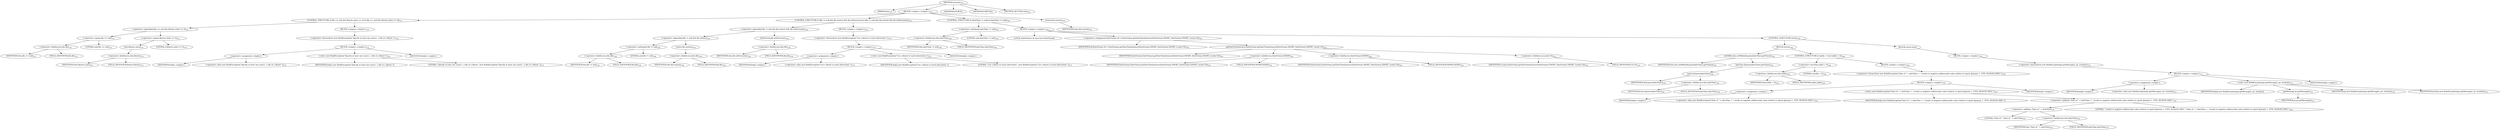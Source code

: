 digraph "execute" {  
"108" [label = <(METHOD,execute)<SUB>130</SUB>> ]
"10" [label = <(PARAM,this)<SUB>130</SUB>> ]
"109" [label = <(BLOCK,&lt;empty&gt;,&lt;empty&gt;)<SUB>130</SUB>> ]
"110" [label = <(CONTROL_STRUCTURE,if (file == null &amp;&amp; filesets.size() == 0),if (file == null &amp;&amp; filesets.size() == 0))<SUB>131</SUB>> ]
"111" [label = <(&lt;operator&gt;.logicalAnd,file == null &amp;&amp; filesets.size() == 0)<SUB>131</SUB>> ]
"112" [label = <(&lt;operator&gt;.equals,file == null)<SUB>131</SUB>> ]
"113" [label = <(&lt;operator&gt;.fieldAccess,this.file)<SUB>131</SUB>> ]
"114" [label = <(IDENTIFIER,this,file == null)<SUB>131</SUB>> ]
"115" [label = <(FIELD_IDENTIFIER,file,file)<SUB>131</SUB>> ]
"116" [label = <(LITERAL,null,file == null)<SUB>131</SUB>> ]
"117" [label = <(&lt;operator&gt;.equals,filesets.size() == 0)<SUB>131</SUB>> ]
"118" [label = <(size,filesets.size())<SUB>131</SUB>> ]
"119" [label = <(&lt;operator&gt;.fieldAccess,this.filesets)<SUB>131</SUB>> ]
"120" [label = <(IDENTIFIER,this,filesets.size())<SUB>131</SUB>> ]
"121" [label = <(FIELD_IDENTIFIER,filesets,filesets)<SUB>131</SUB>> ]
"122" [label = <(LITERAL,0,filesets.size() == 0)<SUB>131</SUB>> ]
"123" [label = <(BLOCK,&lt;empty&gt;,&lt;empty&gt;)<SUB>131</SUB>> ]
"124" [label = <(&lt;operator&gt;.throw,throw new BuildException(&quot;Specify at least one source - a file or a fileset.&quot;);)<SUB>132</SUB>> ]
"125" [label = <(BLOCK,&lt;empty&gt;,&lt;empty&gt;)<SUB>133</SUB>> ]
"126" [label = <(&lt;operator&gt;.assignment,&lt;empty&gt;)> ]
"127" [label = <(IDENTIFIER,$obj1,&lt;empty&gt;)> ]
"128" [label = <(&lt;operator&gt;.alloc,new BuildException(&quot;Specify at least one source - a file or a fileset.&quot;))<SUB>133</SUB>> ]
"129" [label = <(&lt;init&gt;,new BuildException(&quot;Specify at least one source - a file or a fileset.&quot;))<SUB>133</SUB>> ]
"130" [label = <(IDENTIFIER,$obj1,new BuildException(&quot;Specify at least one source - a file or a fileset.&quot;))> ]
"131" [label = <(LITERAL,&quot;Specify at least one source - a file or a fileset.&quot;,new BuildException(&quot;Specify at least one source - a file or a fileset.&quot;))<SUB>133</SUB>> ]
"132" [label = <(IDENTIFIER,$obj1,&lt;empty&gt;)> ]
"133" [label = <(CONTROL_STRUCTURE,if (file != null &amp;&amp; file.exists() &amp;&amp; file.isDirectory()),if (file != null &amp;&amp; file.exists() &amp;&amp; file.isDirectory()))<SUB>136</SUB>> ]
"134" [label = <(&lt;operator&gt;.logicalAnd,file != null &amp;&amp; file.exists() &amp;&amp; file.isDirectory())<SUB>136</SUB>> ]
"135" [label = <(&lt;operator&gt;.logicalAnd,file != null &amp;&amp; file.exists())<SUB>136</SUB>> ]
"136" [label = <(&lt;operator&gt;.notEquals,file != null)<SUB>136</SUB>> ]
"137" [label = <(&lt;operator&gt;.fieldAccess,this.file)<SUB>136</SUB>> ]
"138" [label = <(IDENTIFIER,this,file != null)<SUB>136</SUB>> ]
"139" [label = <(FIELD_IDENTIFIER,file,file)<SUB>136</SUB>> ]
"140" [label = <(LITERAL,null,file != null)<SUB>136</SUB>> ]
"141" [label = <(exists,file.exists())<SUB>136</SUB>> ]
"142" [label = <(&lt;operator&gt;.fieldAccess,this.file)<SUB>136</SUB>> ]
"143" [label = <(IDENTIFIER,this,file.exists())<SUB>136</SUB>> ]
"144" [label = <(FIELD_IDENTIFIER,file,file)<SUB>136</SUB>> ]
"145" [label = <(isDirectory,file.isDirectory())<SUB>136</SUB>> ]
"146" [label = <(&lt;operator&gt;.fieldAccess,this.file)<SUB>136</SUB>> ]
"147" [label = <(IDENTIFIER,this,file.isDirectory())<SUB>136</SUB>> ]
"148" [label = <(FIELD_IDENTIFIER,file,file)<SUB>136</SUB>> ]
"149" [label = <(BLOCK,&lt;empty&gt;,&lt;empty&gt;)<SUB>136</SUB>> ]
"150" [label = <(&lt;operator&gt;.throw,throw new BuildException(&quot;Use a fileset to touch directories.&quot;);)<SUB>137</SUB>> ]
"151" [label = <(BLOCK,&lt;empty&gt;,&lt;empty&gt;)<SUB>137</SUB>> ]
"152" [label = <(&lt;operator&gt;.assignment,&lt;empty&gt;)> ]
"153" [label = <(IDENTIFIER,$obj2,&lt;empty&gt;)> ]
"154" [label = <(&lt;operator&gt;.alloc,new BuildException(&quot;Use a fileset to touch directories.&quot;))<SUB>137</SUB>> ]
"155" [label = <(&lt;init&gt;,new BuildException(&quot;Use a fileset to touch directories.&quot;))<SUB>137</SUB>> ]
"156" [label = <(IDENTIFIER,$obj2,new BuildException(&quot;Use a fileset to touch directories.&quot;))> ]
"157" [label = <(LITERAL,&quot;Use a fileset to touch directories.&quot;,new BuildException(&quot;Use a fileset to touch directories.&quot;))<SUB>137</SUB>> ]
"158" [label = <(IDENTIFIER,$obj2,&lt;empty&gt;)> ]
"159" [label = <(CONTROL_STRUCTURE,if (dateTime != null),if (dateTime != null))<SUB>140</SUB>> ]
"160" [label = <(&lt;operator&gt;.notEquals,dateTime != null)<SUB>140</SUB>> ]
"161" [label = <(&lt;operator&gt;.fieldAccess,this.dateTime)<SUB>140</SUB>> ]
"162" [label = <(IDENTIFIER,this,dateTime != null)<SUB>140</SUB>> ]
"163" [label = <(FIELD_IDENTIFIER,dateTime,dateTime)<SUB>140</SUB>> ]
"164" [label = <(LITERAL,null,dateTime != null)<SUB>140</SUB>> ]
"165" [label = <(BLOCK,&lt;empty&gt;,&lt;empty&gt;)<SUB>140</SUB>> ]
"166" [label = <(LOCAL,DateFormat df: java.text.DateFormat)> ]
"167" [label = <(&lt;operator&gt;.assignment,DateFormat df = DateFormat.getDateTimeInstance(DateFormat.SHORT, DateFormat.SHORT, Locale.US))<SUB>141</SUB>> ]
"168" [label = <(IDENTIFIER,df,DateFormat df = DateFormat.getDateTimeInstance(DateFormat.SHORT, DateFormat.SHORT, Locale.US))<SUB>141</SUB>> ]
"169" [label = <(getDateTimeInstance,DateFormat.getDateTimeInstance(DateFormat.SHORT, DateFormat.SHORT, Locale.US))<SUB>141</SUB>> ]
"170" [label = <(IDENTIFIER,DateFormat,DateFormat.getDateTimeInstance(DateFormat.SHORT, DateFormat.SHORT, Locale.US))<SUB>141</SUB>> ]
"171" [label = <(&lt;operator&gt;.fieldAccess,DateFormat.SHORT)<SUB>141</SUB>> ]
"172" [label = <(IDENTIFIER,DateFormat,DateFormat.getDateTimeInstance(DateFormat.SHORT, DateFormat.SHORT, Locale.US))<SUB>141</SUB>> ]
"173" [label = <(FIELD_IDENTIFIER,SHORT,SHORT)<SUB>141</SUB>> ]
"174" [label = <(&lt;operator&gt;.fieldAccess,DateFormat.SHORT)<SUB>142</SUB>> ]
"175" [label = <(IDENTIFIER,DateFormat,DateFormat.getDateTimeInstance(DateFormat.SHORT, DateFormat.SHORT, Locale.US))<SUB>142</SUB>> ]
"176" [label = <(FIELD_IDENTIFIER,SHORT,SHORT)<SUB>142</SUB>> ]
"177" [label = <(&lt;operator&gt;.fieldAccess,Locale.US)<SUB>143</SUB>> ]
"178" [label = <(IDENTIFIER,Locale,DateFormat.getDateTimeInstance(DateFormat.SHORT, DateFormat.SHORT, Locale.US))<SUB>143</SUB>> ]
"179" [label = <(FIELD_IDENTIFIER,US,US)<SUB>143</SUB>> ]
"180" [label = <(CONTROL_STRUCTURE,try,try)<SUB>144</SUB>> ]
"181" [label = <(BLOCK,try,try)<SUB>144</SUB>> ]
"182" [label = <(setMillis,this.setMillis(df.parse(dateTime).getTime()))<SUB>145</SUB>> ]
"9" [label = <(IDENTIFIER,this,this.setMillis(df.parse(dateTime).getTime()))<SUB>145</SUB>> ]
"183" [label = <(getTime,df.parse(dateTime).getTime())<SUB>145</SUB>> ]
"184" [label = <(parse,df.parse(dateTime))<SUB>145</SUB>> ]
"185" [label = <(IDENTIFIER,df,df.parse(dateTime))<SUB>145</SUB>> ]
"186" [label = <(&lt;operator&gt;.fieldAccess,this.dateTime)<SUB>145</SUB>> ]
"187" [label = <(IDENTIFIER,this,df.parse(dateTime))<SUB>145</SUB>> ]
"188" [label = <(FIELD_IDENTIFIER,dateTime,dateTime)<SUB>145</SUB>> ]
"189" [label = <(CONTROL_STRUCTURE,if (millis &lt; 0),if (millis &lt; 0))<SUB>146</SUB>> ]
"190" [label = <(&lt;operator&gt;.lessThan,millis &lt; 0)<SUB>146</SUB>> ]
"191" [label = <(&lt;operator&gt;.fieldAccess,this.millis)<SUB>146</SUB>> ]
"192" [label = <(IDENTIFIER,this,millis &lt; 0)<SUB>146</SUB>> ]
"193" [label = <(FIELD_IDENTIFIER,millis,millis)<SUB>146</SUB>> ]
"194" [label = <(LITERAL,0,millis &lt; 0)<SUB>146</SUB>> ]
"195" [label = <(BLOCK,&lt;empty&gt;,&lt;empty&gt;)<SUB>146</SUB>> ]
"196" [label = <(&lt;operator&gt;.throw,throw new BuildException(&quot;Date of &quot; + dateTime + &quot; results in negative milliseconds value relative to epoch (January 1, 1970, 00:00:00 GMT).&quot;);)<SUB>147</SUB>> ]
"197" [label = <(BLOCK,&lt;empty&gt;,&lt;empty&gt;)<SUB>147</SUB>> ]
"198" [label = <(&lt;operator&gt;.assignment,&lt;empty&gt;)> ]
"199" [label = <(IDENTIFIER,$obj3,&lt;empty&gt;)> ]
"200" [label = <(&lt;operator&gt;.alloc,new BuildException(&quot;Date of &quot; + dateTime + &quot; results in negative milliseconds value relative to epoch (January 1, 1970, 00:00:00 GMT).&quot;))<SUB>147</SUB>> ]
"201" [label = <(&lt;init&gt;,new BuildException(&quot;Date of &quot; + dateTime + &quot; results in negative milliseconds value relative to epoch (January 1, 1970, 00:00:00 GMT).&quot;))<SUB>147</SUB>> ]
"202" [label = <(IDENTIFIER,$obj3,new BuildException(&quot;Date of &quot; + dateTime + &quot; results in negative milliseconds value relative to epoch (January 1, 1970, 00:00:00 GMT).&quot;))> ]
"203" [label = <(&lt;operator&gt;.addition,&quot;Date of &quot; + dateTime + &quot; results in negative milliseconds value relative to epoch (January 1, 1970, 00:00:00 GMT).&quot;)<SUB>147</SUB>> ]
"204" [label = <(&lt;operator&gt;.addition,&quot;Date of &quot; + dateTime)<SUB>147</SUB>> ]
"205" [label = <(LITERAL,&quot;Date of &quot;,&quot;Date of &quot; + dateTime)<SUB>147</SUB>> ]
"206" [label = <(&lt;operator&gt;.fieldAccess,this.dateTime)<SUB>147</SUB>> ]
"207" [label = <(IDENTIFIER,this,&quot;Date of &quot; + dateTime)<SUB>147</SUB>> ]
"208" [label = <(FIELD_IDENTIFIER,dateTime,dateTime)<SUB>147</SUB>> ]
"209" [label = <(LITERAL,&quot; results in negative milliseconds value relative to epoch (January 1, 1970, 00:00:00 GMT).&quot;,&quot;Date of &quot; + dateTime + &quot; results in negative milliseconds value relative to epoch (January 1, 1970, 00:00:00 GMT).&quot;)<SUB>148</SUB>> ]
"210" [label = <(IDENTIFIER,$obj3,&lt;empty&gt;)> ]
"211" [label = <(BLOCK,catch,catch)> ]
"212" [label = <(BLOCK,&lt;empty&gt;,&lt;empty&gt;)<SUB>150</SUB>> ]
"213" [label = <(&lt;operator&gt;.throw,throw new BuildException(pe.getMessage(), pe, location);)<SUB>151</SUB>> ]
"214" [label = <(BLOCK,&lt;empty&gt;,&lt;empty&gt;)<SUB>151</SUB>> ]
"215" [label = <(&lt;operator&gt;.assignment,&lt;empty&gt;)> ]
"216" [label = <(IDENTIFIER,$obj4,&lt;empty&gt;)> ]
"217" [label = <(&lt;operator&gt;.alloc,new BuildException(pe.getMessage(), pe, location))<SUB>151</SUB>> ]
"218" [label = <(&lt;init&gt;,new BuildException(pe.getMessage(), pe, location))<SUB>151</SUB>> ]
"219" [label = <(IDENTIFIER,$obj4,new BuildException(pe.getMessage(), pe, location))> ]
"220" [label = <(getMessage,pe.getMessage())<SUB>151</SUB>> ]
"221" [label = <(IDENTIFIER,pe,pe.getMessage())<SUB>151</SUB>> ]
"222" [label = <(IDENTIFIER,pe,new BuildException(pe.getMessage(), pe, location))<SUB>151</SUB>> ]
"223" [label = <(IDENTIFIER,location,new BuildException(pe.getMessage(), pe, location))<SUB>151</SUB>> ]
"224" [label = <(IDENTIFIER,$obj4,&lt;empty&gt;)> ]
"225" [label = <(touch,this.touch())<SUB>155</SUB>> ]
"11" [label = <(IDENTIFIER,this,this.touch())<SUB>155</SUB>> ]
"226" [label = <(MODIFIER,PUBLIC)> ]
"227" [label = <(MODIFIER,VIRTUAL)> ]
"228" [label = <(METHOD_RETURN,void)<SUB>130</SUB>> ]
  "108" -> "10" 
  "108" -> "109" 
  "108" -> "226" 
  "108" -> "227" 
  "108" -> "228" 
  "109" -> "110" 
  "109" -> "133" 
  "109" -> "159" 
  "109" -> "225" 
  "110" -> "111" 
  "110" -> "123" 
  "111" -> "112" 
  "111" -> "117" 
  "112" -> "113" 
  "112" -> "116" 
  "113" -> "114" 
  "113" -> "115" 
  "117" -> "118" 
  "117" -> "122" 
  "118" -> "119" 
  "119" -> "120" 
  "119" -> "121" 
  "123" -> "124" 
  "124" -> "125" 
  "125" -> "126" 
  "125" -> "129" 
  "125" -> "132" 
  "126" -> "127" 
  "126" -> "128" 
  "129" -> "130" 
  "129" -> "131" 
  "133" -> "134" 
  "133" -> "149" 
  "134" -> "135" 
  "134" -> "145" 
  "135" -> "136" 
  "135" -> "141" 
  "136" -> "137" 
  "136" -> "140" 
  "137" -> "138" 
  "137" -> "139" 
  "141" -> "142" 
  "142" -> "143" 
  "142" -> "144" 
  "145" -> "146" 
  "146" -> "147" 
  "146" -> "148" 
  "149" -> "150" 
  "150" -> "151" 
  "151" -> "152" 
  "151" -> "155" 
  "151" -> "158" 
  "152" -> "153" 
  "152" -> "154" 
  "155" -> "156" 
  "155" -> "157" 
  "159" -> "160" 
  "159" -> "165" 
  "160" -> "161" 
  "160" -> "164" 
  "161" -> "162" 
  "161" -> "163" 
  "165" -> "166" 
  "165" -> "167" 
  "165" -> "180" 
  "167" -> "168" 
  "167" -> "169" 
  "169" -> "170" 
  "169" -> "171" 
  "169" -> "174" 
  "169" -> "177" 
  "171" -> "172" 
  "171" -> "173" 
  "174" -> "175" 
  "174" -> "176" 
  "177" -> "178" 
  "177" -> "179" 
  "180" -> "181" 
  "180" -> "211" 
  "181" -> "182" 
  "181" -> "189" 
  "182" -> "9" 
  "182" -> "183" 
  "183" -> "184" 
  "184" -> "185" 
  "184" -> "186" 
  "186" -> "187" 
  "186" -> "188" 
  "189" -> "190" 
  "189" -> "195" 
  "190" -> "191" 
  "190" -> "194" 
  "191" -> "192" 
  "191" -> "193" 
  "195" -> "196" 
  "196" -> "197" 
  "197" -> "198" 
  "197" -> "201" 
  "197" -> "210" 
  "198" -> "199" 
  "198" -> "200" 
  "201" -> "202" 
  "201" -> "203" 
  "203" -> "204" 
  "203" -> "209" 
  "204" -> "205" 
  "204" -> "206" 
  "206" -> "207" 
  "206" -> "208" 
  "211" -> "212" 
  "212" -> "213" 
  "213" -> "214" 
  "214" -> "215" 
  "214" -> "218" 
  "214" -> "224" 
  "215" -> "216" 
  "215" -> "217" 
  "218" -> "219" 
  "218" -> "220" 
  "218" -> "222" 
  "218" -> "223" 
  "220" -> "221" 
  "225" -> "11" 
}
